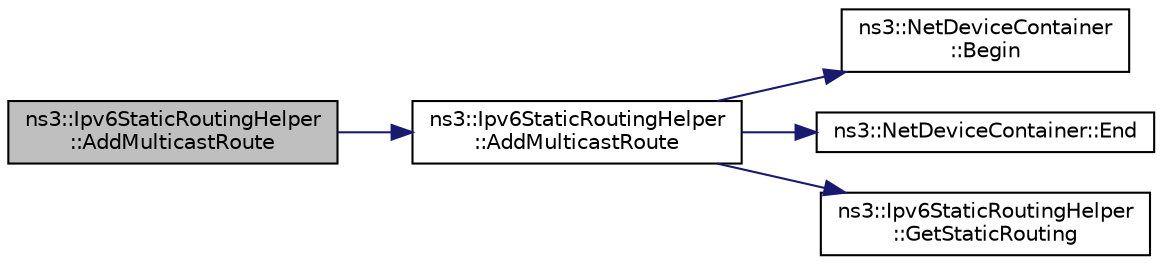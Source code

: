 digraph "ns3::Ipv6StaticRoutingHelper::AddMulticastRoute"
{
 // LATEX_PDF_SIZE
  edge [fontname="Helvetica",fontsize="10",labelfontname="Helvetica",labelfontsize="10"];
  node [fontname="Helvetica",fontsize="10",shape=record];
  rankdir="LR";
  Node1 [label="ns3::Ipv6StaticRoutingHelper\l::AddMulticastRoute",height=0.2,width=0.4,color="black", fillcolor="grey75", style="filled", fontcolor="black",tooltip="Add a multicast route to a node and device using name strings previously associated to both the node ..."];
  Node1 -> Node2 [color="midnightblue",fontsize="10",style="solid",fontname="Helvetica"];
  Node2 [label="ns3::Ipv6StaticRoutingHelper\l::AddMulticastRoute",height=0.2,width=0.4,color="black", fillcolor="white", style="filled",URL="$classns3_1_1_ipv6_static_routing_helper.html#a65007098b4ba329479010f5bbba3eb90",tooltip="Add a multicast route to a node and net device using explicit Ptr<Node> and Ptr<NetDevice>"];
  Node2 -> Node3 [color="midnightblue",fontsize="10",style="solid",fontname="Helvetica"];
  Node3 [label="ns3::NetDeviceContainer\l::Begin",height=0.2,width=0.4,color="black", fillcolor="white", style="filled",URL="$classns3_1_1_net_device_container.html#a4ddc336af319061f5b61c515f0453242",tooltip="Get an iterator which refers to the first NetDevice in the container."];
  Node2 -> Node4 [color="midnightblue",fontsize="10",style="solid",fontname="Helvetica"];
  Node4 [label="ns3::NetDeviceContainer::End",height=0.2,width=0.4,color="black", fillcolor="white", style="filled",URL="$classns3_1_1_net_device_container.html#a436d9df206570861f96c3f278eaccb92",tooltip="Get an iterator which indicates past-the-last NetDevice in the container."];
  Node2 -> Node5 [color="midnightblue",fontsize="10",style="solid",fontname="Helvetica"];
  Node5 [label="ns3::Ipv6StaticRoutingHelper\l::GetStaticRouting",height=0.2,width=0.4,color="black", fillcolor="white", style="filled",URL="$classns3_1_1_ipv6_static_routing_helper.html#a633acbe212e8c3aff842715c08554244",tooltip="Get Ipv6StaticRouting pointer from IPv6 stack."];
}
